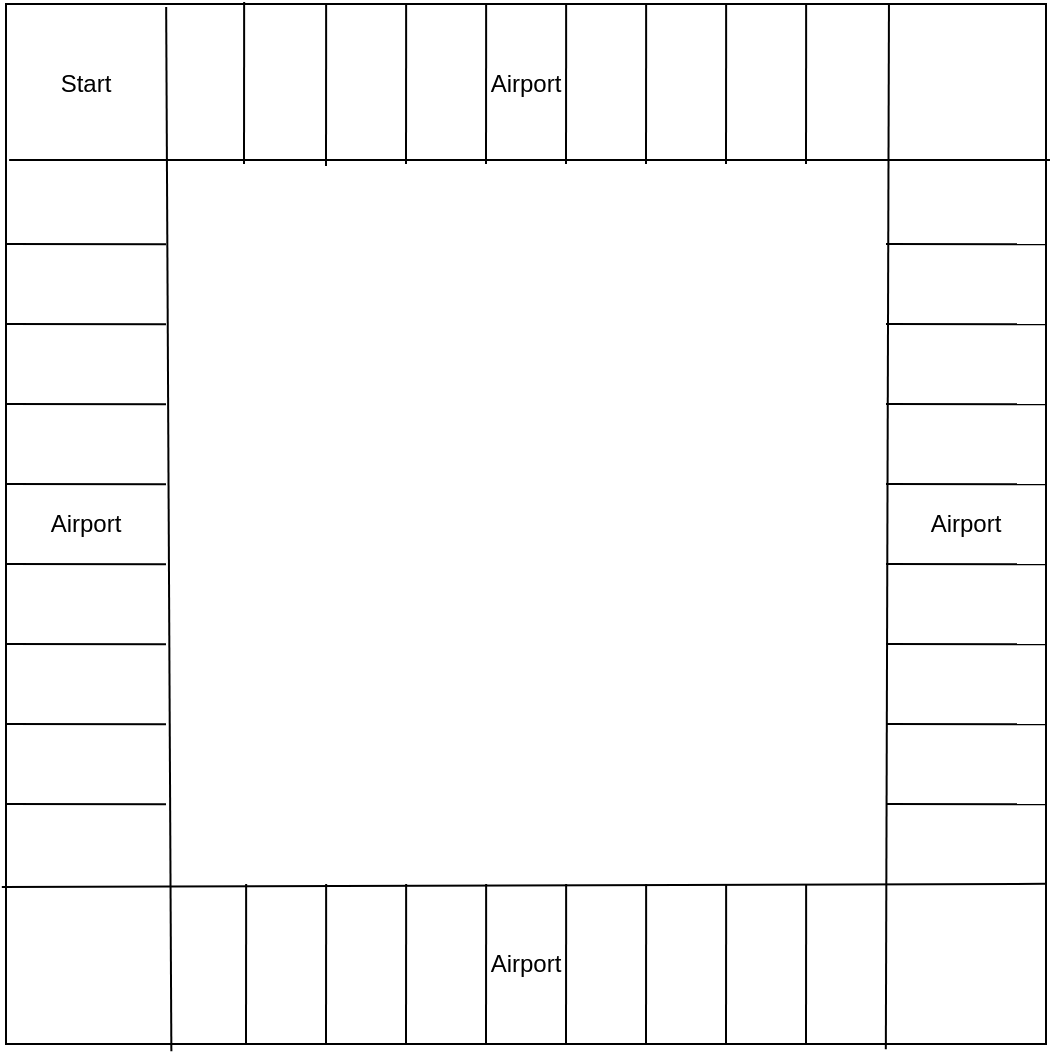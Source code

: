 <mxfile version="13.4.9" type="github">
  <diagram id="Xss0RzR-oct2uypztryY" name="Page-1">
    <mxGraphModel dx="868" dy="494" grid="1" gridSize="10" guides="1" tooltips="1" connect="1" arrows="1" fold="1" page="1" pageScale="1" pageWidth="827" pageHeight="1169" math="0" shadow="0">
      <root>
        <mxCell id="0" />
        <mxCell id="1" parent="0" />
        <mxCell id="b4HhWst4_7GAa5L8suoH-1" value="" style="rounded=0;whiteSpace=wrap;html=1;" vertex="1" parent="1">
          <mxGeometry x="120" y="80" width="520" height="520" as="geometry" />
        </mxCell>
        <mxCell id="b4HhWst4_7GAa5L8suoH-5" value="" style="endArrow=none;html=1;entryX=1;entryY=0.846;entryDx=0;entryDy=0;entryPerimeter=0;exitX=-0.004;exitY=0.849;exitDx=0;exitDy=0;exitPerimeter=0;" edge="1" parent="1" source="b4HhWst4_7GAa5L8suoH-1" target="b4HhWst4_7GAa5L8suoH-1">
          <mxGeometry width="50" height="50" relative="1" as="geometry">
            <mxPoint x="110" y="520" as="sourcePoint" />
            <mxPoint x="679" y="520" as="targetPoint" />
          </mxGeometry>
        </mxCell>
        <mxCell id="b4HhWst4_7GAa5L8suoH-8" value="" style="endArrow=none;html=1;entryX=0.154;entryY=0.003;entryDx=0;entryDy=0;entryPerimeter=0;exitX=0.159;exitY=1.007;exitDx=0;exitDy=0;exitPerimeter=0;" edge="1" parent="1" source="b4HhWst4_7GAa5L8suoH-1" target="b4HhWst4_7GAa5L8suoH-1">
          <mxGeometry width="50" height="50" relative="1" as="geometry">
            <mxPoint x="250" y="240" as="sourcePoint" />
            <mxPoint x="300" y="190" as="targetPoint" />
          </mxGeometry>
        </mxCell>
        <mxCell id="b4HhWst4_7GAa5L8suoH-9" value="" style="endArrow=none;html=1;entryX=0.003;entryY=0.15;entryDx=0;entryDy=0;entryPerimeter=0;" edge="1" parent="1" target="b4HhWst4_7GAa5L8suoH-1">
          <mxGeometry width="50" height="50" relative="1" as="geometry">
            <mxPoint x="642" y="158" as="sourcePoint" />
            <mxPoint x="510" y="290" as="targetPoint" />
          </mxGeometry>
        </mxCell>
        <mxCell id="b4HhWst4_7GAa5L8suoH-10" value="" style="endArrow=none;html=1;entryX=0.849;entryY=0;entryDx=0;entryDy=0;entryPerimeter=0;exitX=0.846;exitY=1.005;exitDx=0;exitDy=0;exitPerimeter=0;" edge="1" parent="1" source="b4HhWst4_7GAa5L8suoH-1" target="b4HhWst4_7GAa5L8suoH-1">
          <mxGeometry width="50" height="50" relative="1" as="geometry">
            <mxPoint x="460" y="340" as="sourcePoint" />
            <mxPoint x="510" y="290" as="targetPoint" />
          </mxGeometry>
        </mxCell>
        <mxCell id="b4HhWst4_7GAa5L8suoH-11" value="" style="endArrow=none;html=1;entryX=1;entryY=0.231;entryDx=0;entryDy=0;entryPerimeter=0;" edge="1" parent="1" target="b4HhWst4_7GAa5L8suoH-1">
          <mxGeometry width="50" height="50" relative="1" as="geometry">
            <mxPoint x="560" y="200" as="sourcePoint" />
            <mxPoint x="550" y="200" as="targetPoint" />
          </mxGeometry>
        </mxCell>
        <mxCell id="b4HhWst4_7GAa5L8suoH-13" value="" style="endArrow=none;html=1;entryX=1;entryY=0.231;entryDx=0;entryDy=0;entryPerimeter=0;" edge="1" parent="1">
          <mxGeometry width="50" height="50" relative="1" as="geometry">
            <mxPoint x="560" y="240" as="sourcePoint" />
            <mxPoint x="640" y="240.12" as="targetPoint" />
          </mxGeometry>
        </mxCell>
        <mxCell id="b4HhWst4_7GAa5L8suoH-14" value="" style="endArrow=none;html=1;entryX=1;entryY=0.231;entryDx=0;entryDy=0;entryPerimeter=0;" edge="1" parent="1">
          <mxGeometry width="50" height="50" relative="1" as="geometry">
            <mxPoint x="560" y="280" as="sourcePoint" />
            <mxPoint x="640" y="280.12" as="targetPoint" />
          </mxGeometry>
        </mxCell>
        <mxCell id="b4HhWst4_7GAa5L8suoH-15" value="" style="endArrow=none;html=1;entryX=1;entryY=0.231;entryDx=0;entryDy=0;entryPerimeter=0;" edge="1" parent="1">
          <mxGeometry width="50" height="50" relative="1" as="geometry">
            <mxPoint x="560" y="320" as="sourcePoint" />
            <mxPoint x="640" y="320.12" as="targetPoint" />
          </mxGeometry>
        </mxCell>
        <mxCell id="b4HhWst4_7GAa5L8suoH-16" value="" style="endArrow=none;html=1;entryX=1;entryY=0.231;entryDx=0;entryDy=0;entryPerimeter=0;" edge="1" parent="1">
          <mxGeometry width="50" height="50" relative="1" as="geometry">
            <mxPoint x="560" y="360" as="sourcePoint" />
            <mxPoint x="640" y="360.12" as="targetPoint" />
          </mxGeometry>
        </mxCell>
        <mxCell id="b4HhWst4_7GAa5L8suoH-17" value="" style="endArrow=none;html=1;entryX=1;entryY=0.231;entryDx=0;entryDy=0;entryPerimeter=0;" edge="1" parent="1">
          <mxGeometry width="50" height="50" relative="1" as="geometry">
            <mxPoint x="560" y="400" as="sourcePoint" />
            <mxPoint x="640" y="400.12" as="targetPoint" />
          </mxGeometry>
        </mxCell>
        <mxCell id="b4HhWst4_7GAa5L8suoH-18" value="" style="endArrow=none;html=1;entryX=1;entryY=0.231;entryDx=0;entryDy=0;entryPerimeter=0;" edge="1" parent="1">
          <mxGeometry width="50" height="50" relative="1" as="geometry">
            <mxPoint x="560" y="440" as="sourcePoint" />
            <mxPoint x="640" y="440.12" as="targetPoint" />
          </mxGeometry>
        </mxCell>
        <mxCell id="b4HhWst4_7GAa5L8suoH-19" value="" style="endArrow=none;html=1;entryX=1;entryY=0.231;entryDx=0;entryDy=0;entryPerimeter=0;" edge="1" parent="1">
          <mxGeometry width="50" height="50" relative="1" as="geometry">
            <mxPoint x="560" y="480" as="sourcePoint" />
            <mxPoint x="640" y="480.12" as="targetPoint" />
          </mxGeometry>
        </mxCell>
        <mxCell id="b4HhWst4_7GAa5L8suoH-20" value="" style="endArrow=none;html=1;entryX=1;entryY=0.231;entryDx=0;entryDy=0;entryPerimeter=0;" edge="1" parent="1">
          <mxGeometry width="50" height="50" relative="1" as="geometry">
            <mxPoint x="120" y="200" as="sourcePoint" />
            <mxPoint x="200" y="200.12" as="targetPoint" />
          </mxGeometry>
        </mxCell>
        <mxCell id="b4HhWst4_7GAa5L8suoH-21" value="" style="endArrow=none;html=1;entryX=1;entryY=0.231;entryDx=0;entryDy=0;entryPerimeter=0;" edge="1" parent="1">
          <mxGeometry width="50" height="50" relative="1" as="geometry">
            <mxPoint x="120" y="240" as="sourcePoint" />
            <mxPoint x="200" y="240.12" as="targetPoint" />
          </mxGeometry>
        </mxCell>
        <mxCell id="b4HhWst4_7GAa5L8suoH-22" value="" style="endArrow=none;html=1;entryX=1;entryY=0.231;entryDx=0;entryDy=0;entryPerimeter=0;" edge="1" parent="1">
          <mxGeometry width="50" height="50" relative="1" as="geometry">
            <mxPoint x="120" y="280" as="sourcePoint" />
            <mxPoint x="200" y="280.12" as="targetPoint" />
          </mxGeometry>
        </mxCell>
        <mxCell id="b4HhWst4_7GAa5L8suoH-23" value="" style="endArrow=none;html=1;entryX=1;entryY=0.231;entryDx=0;entryDy=0;entryPerimeter=0;" edge="1" parent="1">
          <mxGeometry width="50" height="50" relative="1" as="geometry">
            <mxPoint x="120" y="320" as="sourcePoint" />
            <mxPoint x="200" y="320.12" as="targetPoint" />
          </mxGeometry>
        </mxCell>
        <mxCell id="b4HhWst4_7GAa5L8suoH-24" value="" style="endArrow=none;html=1;entryX=1;entryY=0.231;entryDx=0;entryDy=0;entryPerimeter=0;" edge="1" parent="1">
          <mxGeometry width="50" height="50" relative="1" as="geometry">
            <mxPoint x="120" y="360" as="sourcePoint" />
            <mxPoint x="200" y="360.12" as="targetPoint" />
          </mxGeometry>
        </mxCell>
        <mxCell id="b4HhWst4_7GAa5L8suoH-25" value="" style="endArrow=none;html=1;entryX=1;entryY=0.231;entryDx=0;entryDy=0;entryPerimeter=0;" edge="1" parent="1">
          <mxGeometry width="50" height="50" relative="1" as="geometry">
            <mxPoint x="120" y="400" as="sourcePoint" />
            <mxPoint x="200" y="400.12" as="targetPoint" />
          </mxGeometry>
        </mxCell>
        <mxCell id="b4HhWst4_7GAa5L8suoH-26" value="" style="endArrow=none;html=1;entryX=1;entryY=0.231;entryDx=0;entryDy=0;entryPerimeter=0;" edge="1" parent="1">
          <mxGeometry width="50" height="50" relative="1" as="geometry">
            <mxPoint x="120" y="440" as="sourcePoint" />
            <mxPoint x="200" y="440.12" as="targetPoint" />
          </mxGeometry>
        </mxCell>
        <mxCell id="b4HhWst4_7GAa5L8suoH-27" value="" style="endArrow=none;html=1;entryX=1;entryY=0.231;entryDx=0;entryDy=0;entryPerimeter=0;" edge="1" parent="1">
          <mxGeometry width="50" height="50" relative="1" as="geometry">
            <mxPoint x="120" y="480" as="sourcePoint" />
            <mxPoint x="200" y="480.12" as="targetPoint" />
          </mxGeometry>
        </mxCell>
        <mxCell id="b4HhWst4_7GAa5L8suoH-28" value="" style="endArrow=none;html=1;entryX=0.229;entryY=-0.002;entryDx=0;entryDy=0;entryPerimeter=0;" edge="1" parent="1" target="b4HhWst4_7GAa5L8suoH-1">
          <mxGeometry width="50" height="50" relative="1" as="geometry">
            <mxPoint x="239" y="160" as="sourcePoint" />
            <mxPoint x="270" y="110" as="targetPoint" />
          </mxGeometry>
        </mxCell>
        <mxCell id="b4HhWst4_7GAa5L8suoH-29" value="" style="endArrow=none;html=1;entryX=0.229;entryY=-0.002;entryDx=0;entryDy=0;entryPerimeter=0;" edge="1" parent="1">
          <mxGeometry width="50" height="50" relative="1" as="geometry">
            <mxPoint x="280" y="161.04" as="sourcePoint" />
            <mxPoint x="280.08" y="80.0" as="targetPoint" />
          </mxGeometry>
        </mxCell>
        <mxCell id="b4HhWst4_7GAa5L8suoH-30" value="" style="endArrow=none;html=1;entryX=0.229;entryY=-0.002;entryDx=0;entryDy=0;entryPerimeter=0;" edge="1" parent="1">
          <mxGeometry width="50" height="50" relative="1" as="geometry">
            <mxPoint x="320" y="160" as="sourcePoint" />
            <mxPoint x="320.08" y="80" as="targetPoint" />
          </mxGeometry>
        </mxCell>
        <mxCell id="b4HhWst4_7GAa5L8suoH-32" value="" style="endArrow=none;html=1;entryX=0.229;entryY=-0.002;entryDx=0;entryDy=0;entryPerimeter=0;" edge="1" parent="1">
          <mxGeometry width="50" height="50" relative="1" as="geometry">
            <mxPoint x="360" y="160" as="sourcePoint" />
            <mxPoint x="360.08" y="80" as="targetPoint" />
          </mxGeometry>
        </mxCell>
        <mxCell id="b4HhWst4_7GAa5L8suoH-33" value="" style="endArrow=none;html=1;entryX=0.229;entryY=-0.002;entryDx=0;entryDy=0;entryPerimeter=0;" edge="1" parent="1">
          <mxGeometry width="50" height="50" relative="1" as="geometry">
            <mxPoint x="400" y="160" as="sourcePoint" />
            <mxPoint x="400.08" y="80" as="targetPoint" />
          </mxGeometry>
        </mxCell>
        <mxCell id="b4HhWst4_7GAa5L8suoH-34" value="" style="endArrow=none;html=1;entryX=0.229;entryY=-0.002;entryDx=0;entryDy=0;entryPerimeter=0;" edge="1" parent="1">
          <mxGeometry width="50" height="50" relative="1" as="geometry">
            <mxPoint x="440" y="160" as="sourcePoint" />
            <mxPoint x="440.08" y="80" as="targetPoint" />
          </mxGeometry>
        </mxCell>
        <mxCell id="b4HhWst4_7GAa5L8suoH-35" value="" style="endArrow=none;html=1;entryX=0.229;entryY=-0.002;entryDx=0;entryDy=0;entryPerimeter=0;" edge="1" parent="1">
          <mxGeometry width="50" height="50" relative="1" as="geometry">
            <mxPoint x="480" y="160" as="sourcePoint" />
            <mxPoint x="480.08" y="80" as="targetPoint" />
          </mxGeometry>
        </mxCell>
        <mxCell id="b4HhWst4_7GAa5L8suoH-36" value="" style="endArrow=none;html=1;entryX=0.229;entryY=-0.002;entryDx=0;entryDy=0;entryPerimeter=0;" edge="1" parent="1">
          <mxGeometry width="50" height="50" relative="1" as="geometry">
            <mxPoint x="520" y="160" as="sourcePoint" />
            <mxPoint x="520.08" y="80" as="targetPoint" />
          </mxGeometry>
        </mxCell>
        <mxCell id="b4HhWst4_7GAa5L8suoH-37" value="" style="endArrow=none;html=1;entryX=0.229;entryY=-0.002;entryDx=0;entryDy=0;entryPerimeter=0;" edge="1" parent="1">
          <mxGeometry width="50" height="50" relative="1" as="geometry">
            <mxPoint x="240" y="600" as="sourcePoint" />
            <mxPoint x="240.08" y="520" as="targetPoint" />
          </mxGeometry>
        </mxCell>
        <mxCell id="b4HhWst4_7GAa5L8suoH-38" value="" style="endArrow=none;html=1;entryX=0.229;entryY=-0.002;entryDx=0;entryDy=0;entryPerimeter=0;" edge="1" parent="1">
          <mxGeometry width="50" height="50" relative="1" as="geometry">
            <mxPoint x="280" y="600" as="sourcePoint" />
            <mxPoint x="280.08" y="520" as="targetPoint" />
          </mxGeometry>
        </mxCell>
        <mxCell id="b4HhWst4_7GAa5L8suoH-39" value="" style="endArrow=none;html=1;entryX=0.229;entryY=-0.002;entryDx=0;entryDy=0;entryPerimeter=0;" edge="1" parent="1">
          <mxGeometry width="50" height="50" relative="1" as="geometry">
            <mxPoint x="320" y="600" as="sourcePoint" />
            <mxPoint x="320.08" y="520" as="targetPoint" />
          </mxGeometry>
        </mxCell>
        <mxCell id="b4HhWst4_7GAa5L8suoH-40" value="" style="endArrow=none;html=1;entryX=0.229;entryY=-0.002;entryDx=0;entryDy=0;entryPerimeter=0;" edge="1" parent="1">
          <mxGeometry width="50" height="50" relative="1" as="geometry">
            <mxPoint x="360" y="600" as="sourcePoint" />
            <mxPoint x="360.08" y="520" as="targetPoint" />
          </mxGeometry>
        </mxCell>
        <mxCell id="b4HhWst4_7GAa5L8suoH-41" value="" style="endArrow=none;html=1;entryX=0.229;entryY=-0.002;entryDx=0;entryDy=0;entryPerimeter=0;" edge="1" parent="1">
          <mxGeometry width="50" height="50" relative="1" as="geometry">
            <mxPoint x="400" y="600" as="sourcePoint" />
            <mxPoint x="400.08" y="520" as="targetPoint" />
          </mxGeometry>
        </mxCell>
        <mxCell id="b4HhWst4_7GAa5L8suoH-42" value="" style="endArrow=none;html=1;entryX=0.229;entryY=-0.002;entryDx=0;entryDy=0;entryPerimeter=0;" edge="1" parent="1">
          <mxGeometry width="50" height="50" relative="1" as="geometry">
            <mxPoint x="440" y="600" as="sourcePoint" />
            <mxPoint x="440.08" y="520" as="targetPoint" />
          </mxGeometry>
        </mxCell>
        <mxCell id="b4HhWst4_7GAa5L8suoH-43" value="" style="endArrow=none;html=1;entryX=0.229;entryY=-0.002;entryDx=0;entryDy=0;entryPerimeter=0;" edge="1" parent="1">
          <mxGeometry width="50" height="50" relative="1" as="geometry">
            <mxPoint x="480" y="600" as="sourcePoint" />
            <mxPoint x="480.08" y="520" as="targetPoint" />
          </mxGeometry>
        </mxCell>
        <mxCell id="b4HhWst4_7GAa5L8suoH-44" value="" style="endArrow=none;html=1;entryX=0.229;entryY=-0.002;entryDx=0;entryDy=0;entryPerimeter=0;" edge="1" parent="1">
          <mxGeometry width="50" height="50" relative="1" as="geometry">
            <mxPoint x="520" y="600" as="sourcePoint" />
            <mxPoint x="520.08" y="520" as="targetPoint" />
          </mxGeometry>
        </mxCell>
        <mxCell id="b4HhWst4_7GAa5L8suoH-45" value="Start" style="text;html=1;strokeColor=none;fillColor=none;align=center;verticalAlign=middle;whiteSpace=wrap;rounded=0;" vertex="1" parent="1">
          <mxGeometry x="120" y="80" width="80" height="80" as="geometry" />
        </mxCell>
        <mxCell id="b4HhWst4_7GAa5L8suoH-46" value="Airport" style="text;html=1;strokeColor=none;fillColor=none;align=center;verticalAlign=middle;whiteSpace=wrap;rounded=0;" vertex="1" parent="1">
          <mxGeometry x="360" y="80" width="40" height="80" as="geometry" />
        </mxCell>
        <mxCell id="b4HhWst4_7GAa5L8suoH-47" value="Airport" style="text;html=1;strokeColor=none;fillColor=none;align=center;verticalAlign=middle;whiteSpace=wrap;rounded=0;" vertex="1" parent="1">
          <mxGeometry x="560" y="320" width="80" height="40" as="geometry" />
        </mxCell>
        <mxCell id="b4HhWst4_7GAa5L8suoH-48" value="Airport" style="text;html=1;strokeColor=none;fillColor=none;align=center;verticalAlign=middle;whiteSpace=wrap;rounded=0;" vertex="1" parent="1">
          <mxGeometry x="360" y="520" width="40" height="80" as="geometry" />
        </mxCell>
        <mxCell id="b4HhWst4_7GAa5L8suoH-49" value="Airport" style="text;html=1;strokeColor=none;fillColor=none;align=center;verticalAlign=middle;whiteSpace=wrap;rounded=0;" vertex="1" parent="1">
          <mxGeometry x="120" y="320" width="80" height="40" as="geometry" />
        </mxCell>
      </root>
    </mxGraphModel>
  </diagram>
</mxfile>
